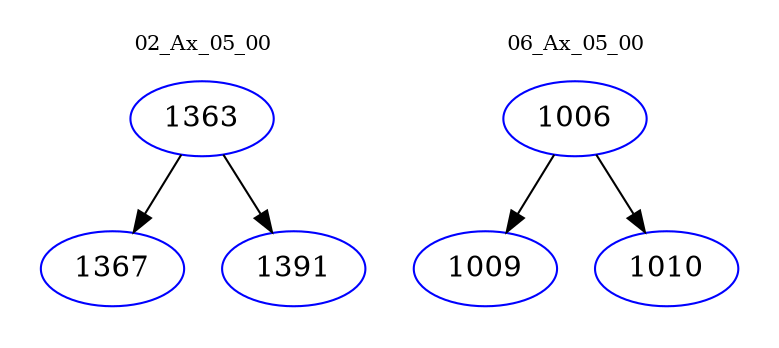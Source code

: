 digraph{
subgraph cluster_0 {
color = white
label = "02_Ax_05_00";
fontsize=10;
T0_1363 [label="1363", color="blue"]
T0_1363 -> T0_1367 [color="black"]
T0_1367 [label="1367", color="blue"]
T0_1363 -> T0_1391 [color="black"]
T0_1391 [label="1391", color="blue"]
}
subgraph cluster_1 {
color = white
label = "06_Ax_05_00";
fontsize=10;
T1_1006 [label="1006", color="blue"]
T1_1006 -> T1_1009 [color="black"]
T1_1009 [label="1009", color="blue"]
T1_1006 -> T1_1010 [color="black"]
T1_1010 [label="1010", color="blue"]
}
}
